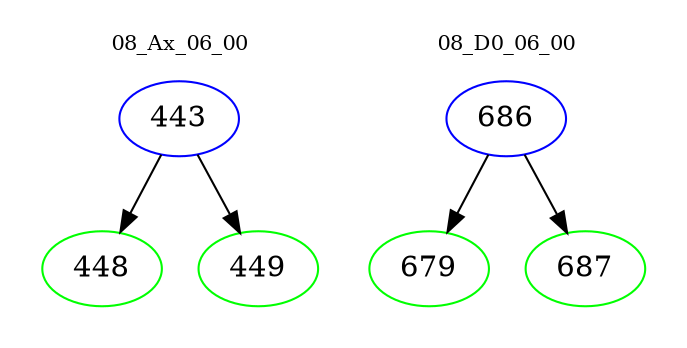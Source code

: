 digraph{
subgraph cluster_0 {
color = white
label = "08_Ax_06_00";
fontsize=10;
T0_443 [label="443", color="blue"]
T0_443 -> T0_448 [color="black"]
T0_448 [label="448", color="green"]
T0_443 -> T0_449 [color="black"]
T0_449 [label="449", color="green"]
}
subgraph cluster_1 {
color = white
label = "08_D0_06_00";
fontsize=10;
T1_686 [label="686", color="blue"]
T1_686 -> T1_679 [color="black"]
T1_679 [label="679", color="green"]
T1_686 -> T1_687 [color="black"]
T1_687 [label="687", color="green"]
}
}
